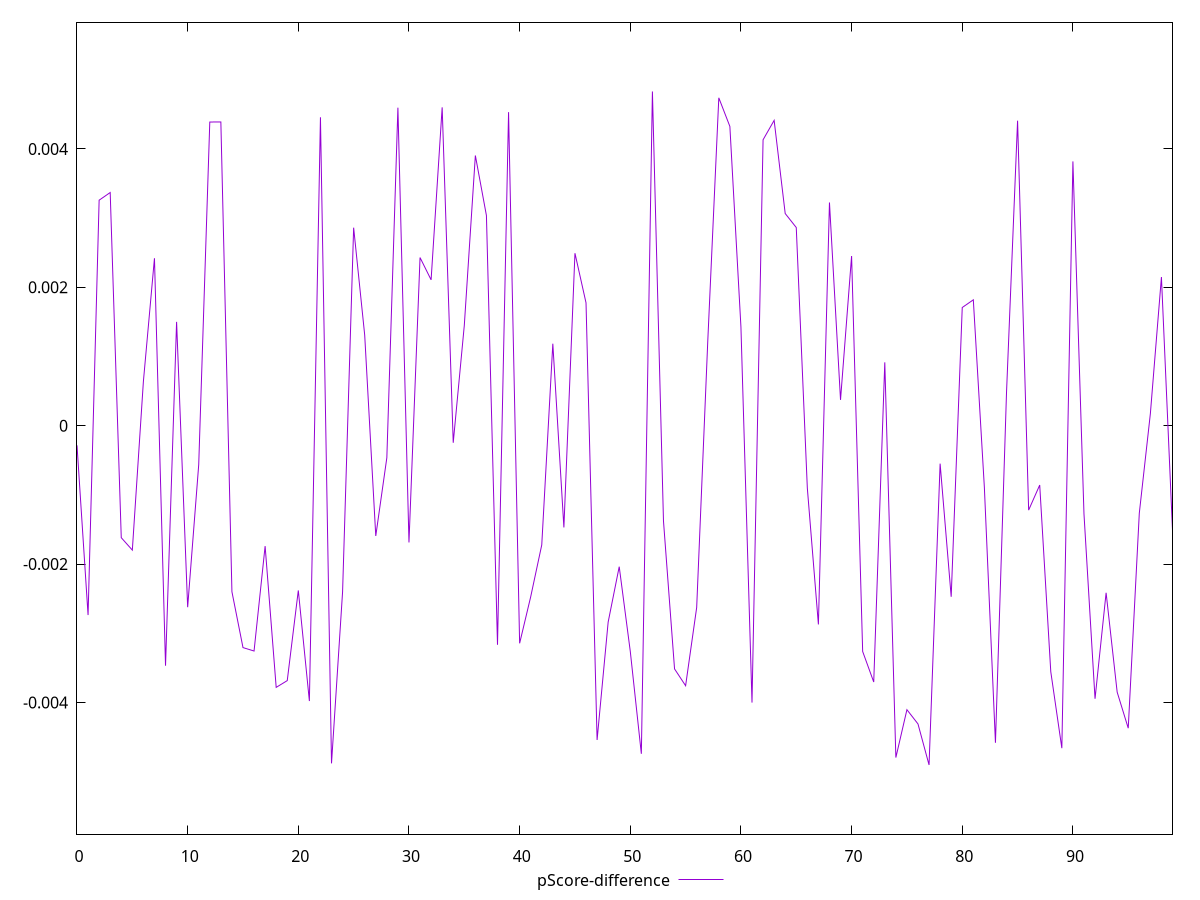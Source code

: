 reset

$pScoreDifference <<EOF
0 -0.0002841428518778333
1 -0.0027368901741737783
2 0.0032591390628514683
3 0.0033698754858650926
4 -0.0016188065789702888
5 -0.0017980101440236984
6 0.000639226331612508
7 0.002420351438476631
8 -0.0034694238325853055
9 0.0015006805614344865
10 -0.0026233632012599983
11 -0.000563131264547656
12 0.004388578386553266
13 0.004389759046866226
14 -0.002399442885715808
15 -0.003206873389246967
16 -0.0032567215558566565
17 -0.0017406799283441465
18 -0.0037820350843582595
19 -0.0036841553437209074
20 -0.0023807942899508605
21 -0.0039792830371258026
22 0.004456756978285625
23 -0.004880013086594193
24 -0.0024027368786093684
25 0.0028617253825377054
26 0.001308529961488114
27 -0.0015934960641972307
28 -0.00046314604922670366
29 0.004596247181995916
30 -0.0016876576591008385
31 0.002429779772315288
32 0.0021077221565632964
33 0.004600505994927007
34 -0.0002465235061596127
35 0.001448719860262293
36 0.003904688775565268
37 0.0030370476266845525
38 -0.0031665871782364796
39 0.00453101524794719
40 -0.0031452076472605617
41 -0.0024726700728472384
42 -0.0017230196774438156
43 0.0011847656392620642
44 -0.0014709698144911298
45 0.0024923204301511293
46 0.0017752897813566593
47 -0.004542350483682789
48 -0.00283924670958724
49 -0.002037584759937372
50 -0.003261631553721722
51 -0.004741855652374061
52 0.004829862142233021
53 -0.0013773640104305374
54 -0.003515273184124701
55 -0.0037579709111801307
56 -0.0026274858150838742
57 0.0012114434521526274
58 0.004738431326700099
59 0.004324827234852169
60 0.0014264934712311383
61 -0.004002151032624357
62 0.004132062454684116
63 0.004412367255964167
64 0.00306619751137438
65 0.002863667171605022
66 -0.0009019656211601834
67 -0.002872112047087483
68 0.0032254164063326707
69 0.00037282485669398735
70 0.002451877638582567
71 -0.0032631411122024945
72 -0.003704666340423435
73 0.0009153373038565116
74 -0.004796216642596773
75 -0.004104518827175441
76 -0.004310378230670375
77 -0.00490288038921749
78 -0.0005486524334797904
79 -0.0024726344374794706
80 0.001708273655032122
81 0.0018190771293762342
82 -0.0008952689854209162
83 -0.00458279010036855
84 0.0004781443311943079
85 0.00440766602794973
86 -0.0012203234126979545
87 -0.0008579664507837315
88 -0.003555248997083149
89 -0.004660573631561249
90 0.003819222843758352
91 -0.0012735965121087878
92 -0.003946805754236227
93 -0.0024151640752060333
94 -0.0038505400487963692
95 -0.004371522121463078
96 -0.0012648405713122646
97 0.00017342205029236002
98 0.0021480961796184195
99 -0.001513211966283956
EOF

set key outside below
set xrange [0:99]
set yrange [-0.00590288038921749:0.005829862142233021]
set trange [-0.00590288038921749:0.005829862142233021]
set terminal svg size 640, 500 enhanced background rgb 'white'
set output "report_00018_2021-02-10T15-25-16.877Z/speed-index/samples/pages+cached/pScore-difference/values.svg"

plot $pScoreDifference title "pScore-difference" with line

reset
